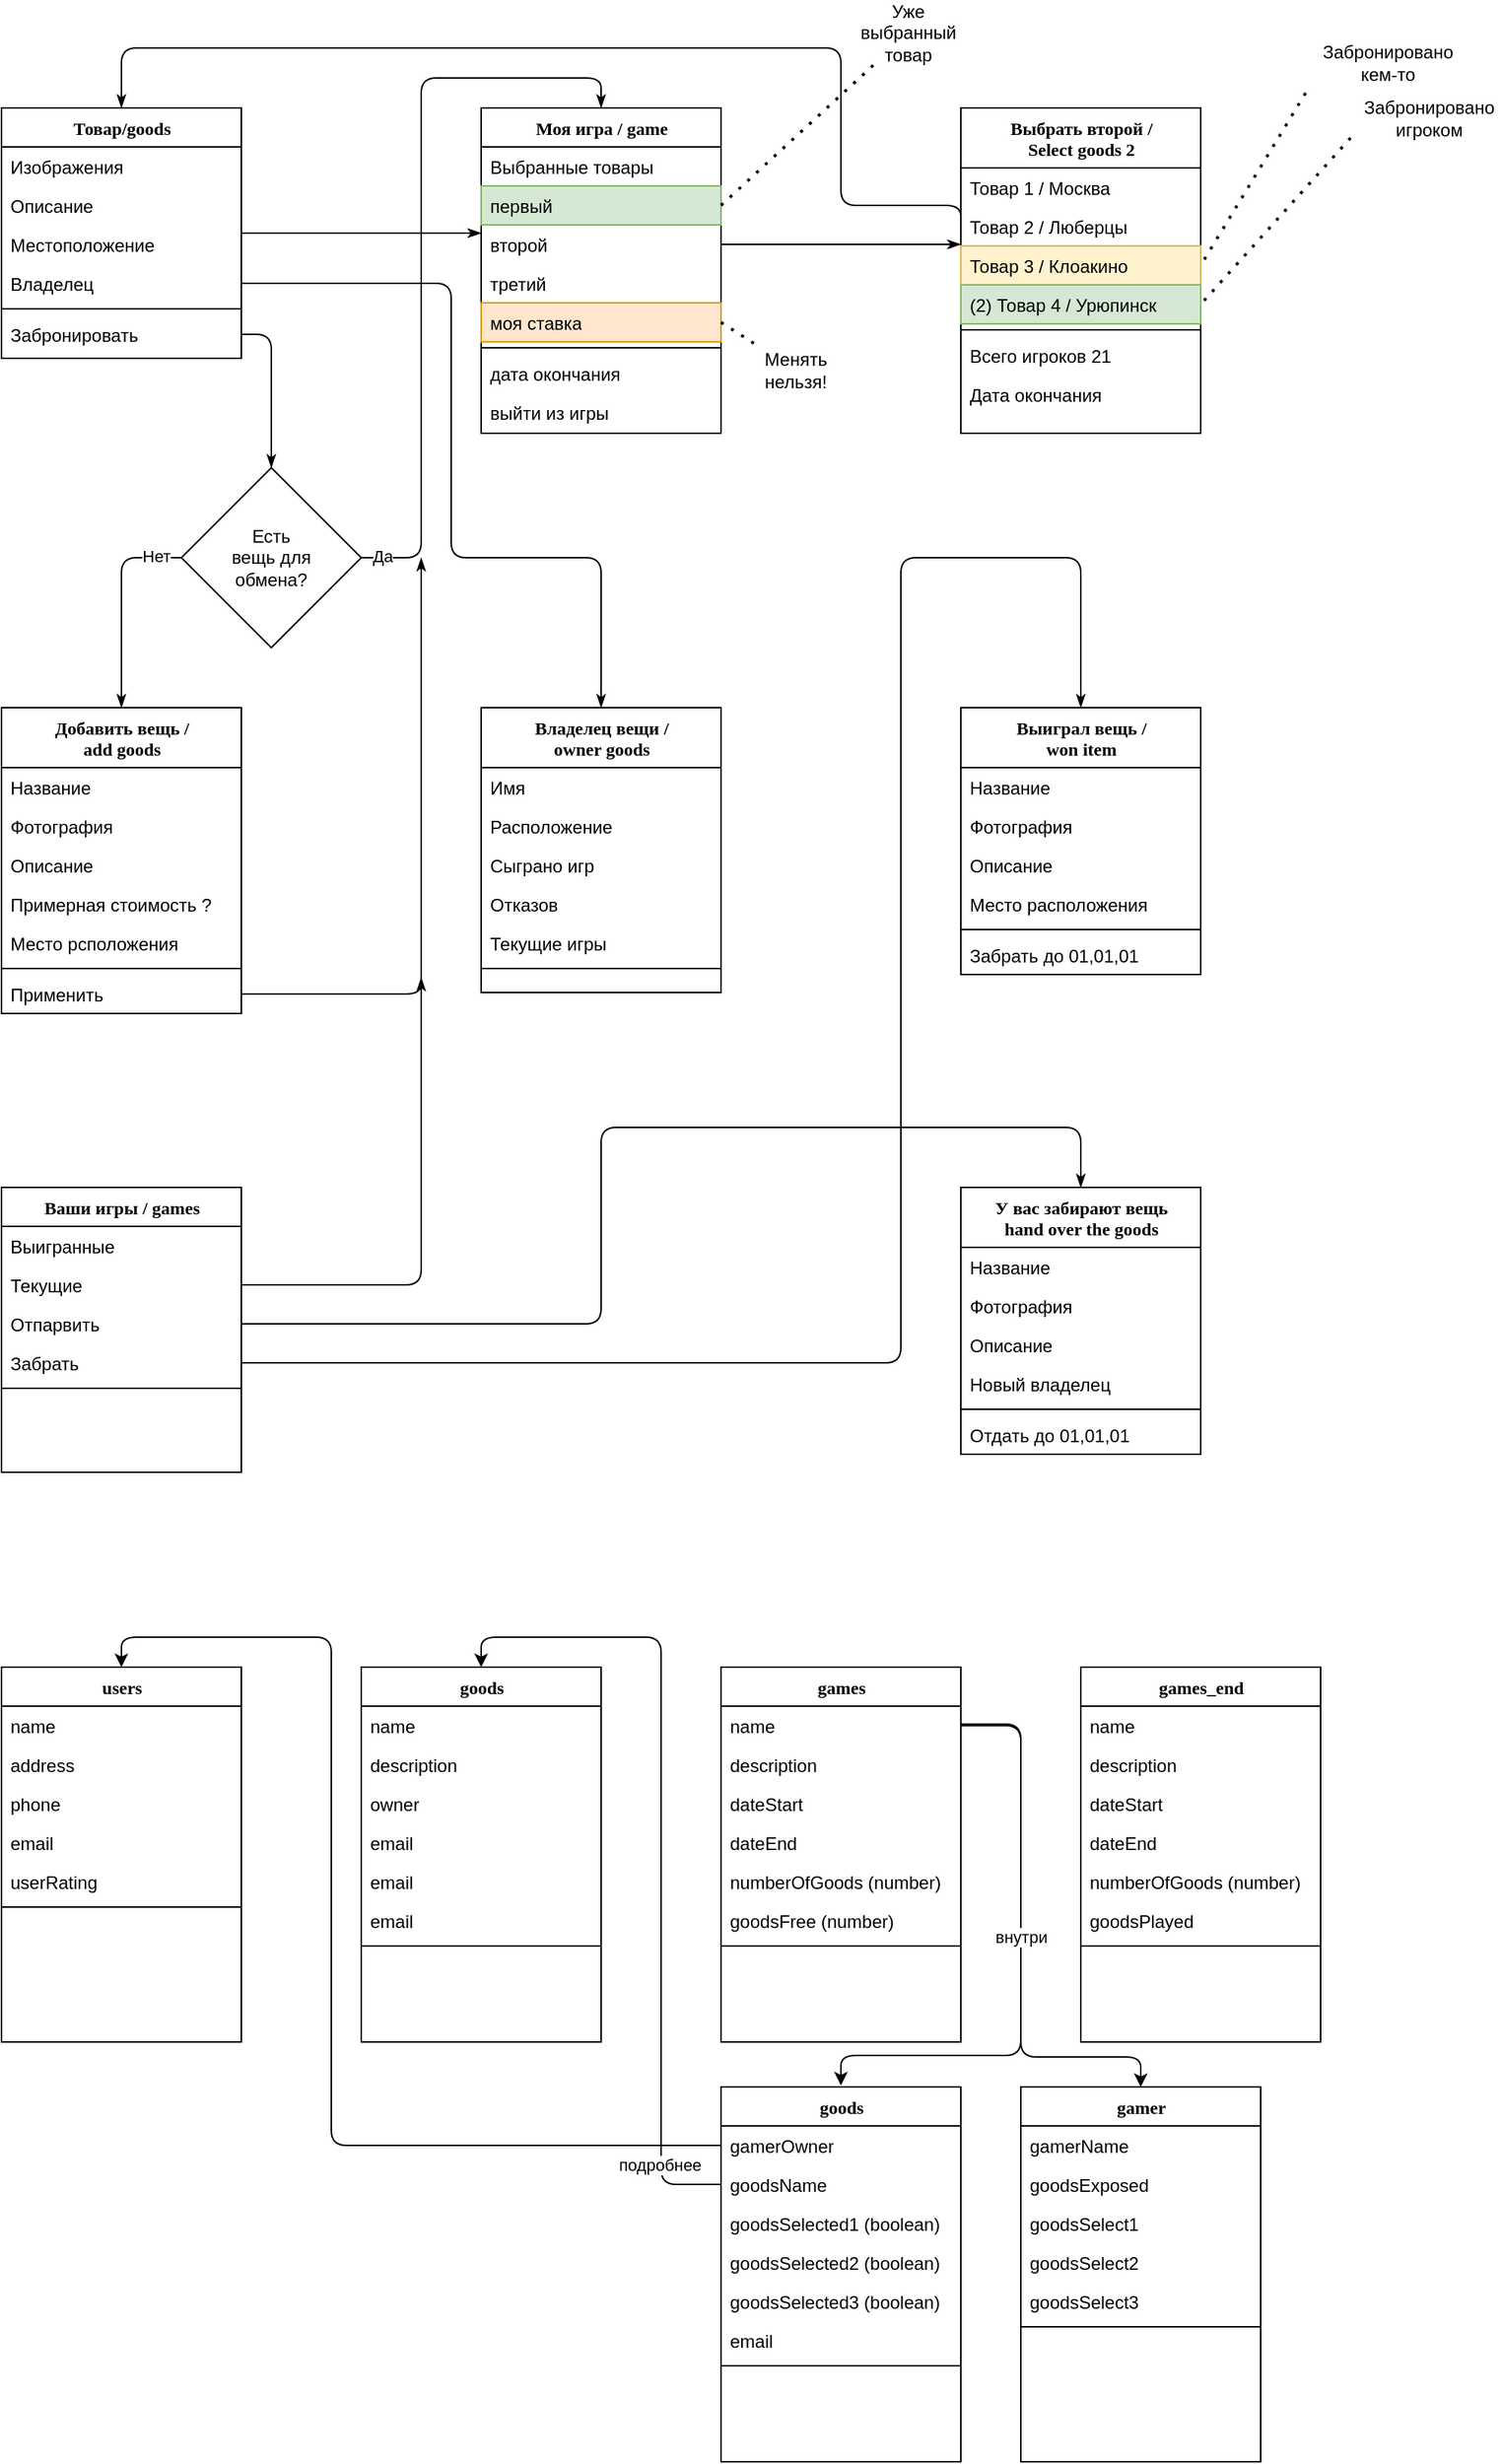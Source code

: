 <mxfile version="14.6.6" type="github">
  <diagram name="Page-1" id="9f46799a-70d6-7492-0946-bef42562c5a5">
    <mxGraphModel dx="995" dy="636" grid="1" gridSize="10" guides="1" tooltips="1" connect="1" arrows="1" fold="1" page="1" pageScale="1" pageWidth="1100" pageHeight="850" background="#ffffff" math="0" shadow="0">
      <root>
        <mxCell id="0" />
        <mxCell id="1" parent="0" />
        <mxCell id="W9N70R6g1bRT6CnUL-Pl-83" style="edgeStyle=orthogonalEdgeStyle;html=1;labelBackgroundColor=none;startFill=0;startSize=6;endArrow=classicThin;endFill=1;endSize=6;fontFamily=Verdana;fontSize=12;exitX=1;exitY=0.5;exitDx=0;exitDy=0;entryX=0.5;entryY=0;entryDx=0;entryDy=0;" parent="1" source="W9N70R6g1bRT6CnUL-Pl-90" target="W9N70R6g1bRT6CnUL-Pl-138" edge="1">
          <mxGeometry relative="1" as="geometry">
            <Array as="points">
              <mxPoint x="220" y="231" />
            </Array>
          </mxGeometry>
        </mxCell>
        <mxCell id="W9N70R6g1bRT6CnUL-Pl-84" value="Товар/goods" style="swimlane;html=1;fontStyle=1;align=center;verticalAlign=top;childLayout=stackLayout;horizontal=1;startSize=26;horizontalStack=0;resizeParent=1;resizeLast=0;collapsible=1;marginBottom=0;swimlaneFillColor=#ffffff;rounded=0;shadow=0;comic=0;labelBackgroundColor=none;strokeWidth=1;fillColor=none;fontFamily=Verdana;fontSize=12" parent="1" vertex="1">
          <mxGeometry x="40" y="80" width="160" height="167" as="geometry" />
        </mxCell>
        <mxCell id="W9N70R6g1bRT6CnUL-Pl-85" value="Изображения" style="text;html=1;strokeColor=none;fillColor=none;align=left;verticalAlign=top;spacingLeft=4;spacingRight=4;whiteSpace=wrap;overflow=hidden;rotatable=0;points=[[0,0.5],[1,0.5]];portConstraint=eastwest;" parent="W9N70R6g1bRT6CnUL-Pl-84" vertex="1">
          <mxGeometry y="26" width="160" height="26" as="geometry" />
        </mxCell>
        <mxCell id="W9N70R6g1bRT6CnUL-Pl-86" value="Описание" style="text;html=1;strokeColor=none;fillColor=none;align=left;verticalAlign=top;spacingLeft=4;spacingRight=4;whiteSpace=wrap;overflow=hidden;rotatable=0;points=[[0,0.5],[1,0.5]];portConstraint=eastwest;" parent="W9N70R6g1bRT6CnUL-Pl-84" vertex="1">
          <mxGeometry y="52" width="160" height="26" as="geometry" />
        </mxCell>
        <mxCell id="W9N70R6g1bRT6CnUL-Pl-87" value="Местоположение" style="text;html=1;strokeColor=none;fillColor=none;align=left;verticalAlign=top;spacingLeft=4;spacingRight=4;whiteSpace=wrap;overflow=hidden;rotatable=0;points=[[0,0.5],[1,0.5]];portConstraint=eastwest;" parent="W9N70R6g1bRT6CnUL-Pl-84" vertex="1">
          <mxGeometry y="78" width="160" height="26" as="geometry" />
        </mxCell>
        <mxCell id="W9N70R6g1bRT6CnUL-Pl-88" value="Владелец" style="text;html=1;strokeColor=none;fillColor=none;align=left;verticalAlign=top;spacingLeft=4;spacingRight=4;whiteSpace=wrap;overflow=hidden;rotatable=0;points=[[0,0.5],[1,0.5]];portConstraint=eastwest;" parent="W9N70R6g1bRT6CnUL-Pl-84" vertex="1">
          <mxGeometry y="104" width="160" height="26" as="geometry" />
        </mxCell>
        <mxCell id="W9N70R6g1bRT6CnUL-Pl-89" value="" style="line;html=1;strokeWidth=1;fillColor=none;align=left;verticalAlign=middle;spacingTop=-1;spacingLeft=3;spacingRight=3;rotatable=0;labelPosition=right;points=[];portConstraint=eastwest;" parent="W9N70R6g1bRT6CnUL-Pl-84" vertex="1">
          <mxGeometry y="130" width="160" height="8" as="geometry" />
        </mxCell>
        <mxCell id="W9N70R6g1bRT6CnUL-Pl-90" value="Забронировать" style="text;html=1;strokeColor=none;fillColor=none;align=left;verticalAlign=top;spacingLeft=4;spacingRight=4;whiteSpace=wrap;overflow=hidden;rotatable=0;points=[[0,0.5],[1,0.5]];portConstraint=eastwest;" parent="W9N70R6g1bRT6CnUL-Pl-84" vertex="1">
          <mxGeometry y="138" width="160" height="26" as="geometry" />
        </mxCell>
        <mxCell id="W9N70R6g1bRT6CnUL-Pl-91" style="edgeStyle=elbowEdgeStyle;html=1;labelBackgroundColor=none;startFill=0;startSize=6;endArrow=classicThin;endFill=1;endSize=6;fontFamily=Verdana;fontSize=12;elbow=vertical;" parent="1" source="W9N70R6g1bRT6CnUL-Pl-95" target="W9N70R6g1bRT6CnUL-Pl-101" edge="1">
          <mxGeometry relative="1" as="geometry" />
        </mxCell>
        <mxCell id="W9N70R6g1bRT6CnUL-Pl-92" value="Моя игра / game" style="swimlane;html=1;fontStyle=1;align=center;verticalAlign=top;childLayout=stackLayout;horizontal=1;startSize=26;horizontalStack=0;resizeParent=1;resizeLast=0;collapsible=1;marginBottom=0;swimlaneFillColor=#ffffff;rounded=0;shadow=0;comic=0;labelBackgroundColor=none;strokeWidth=1;fillColor=none;fontFamily=Verdana;fontSize=12" parent="1" vertex="1">
          <mxGeometry x="360" y="80" width="160" height="217" as="geometry" />
        </mxCell>
        <mxCell id="W9N70R6g1bRT6CnUL-Pl-93" value="Выбранные товары" style="text;html=1;strokeColor=none;fillColor=none;align=left;verticalAlign=top;spacingLeft=4;spacingRight=4;whiteSpace=wrap;overflow=hidden;rotatable=0;points=[[0,0.5],[1,0.5]];portConstraint=eastwest;" parent="W9N70R6g1bRT6CnUL-Pl-92" vertex="1">
          <mxGeometry y="26" width="160" height="26" as="geometry" />
        </mxCell>
        <mxCell id="W9N70R6g1bRT6CnUL-Pl-94" value="первый" style="text;html=1;strokeColor=#82b366;fillColor=#d5e8d4;align=left;verticalAlign=top;spacingLeft=4;spacingRight=4;whiteSpace=wrap;overflow=hidden;rotatable=0;points=[[0,0.5],[1,0.5]];portConstraint=eastwest;" parent="W9N70R6g1bRT6CnUL-Pl-92" vertex="1">
          <mxGeometry y="52" width="160" height="26" as="geometry" />
        </mxCell>
        <mxCell id="W9N70R6g1bRT6CnUL-Pl-95" value="второй" style="text;html=1;strokeColor=none;fillColor=none;align=left;verticalAlign=top;spacingLeft=4;spacingRight=4;whiteSpace=wrap;overflow=hidden;rotatable=0;points=[[0,0.5],[1,0.5]];portConstraint=eastwest;" parent="W9N70R6g1bRT6CnUL-Pl-92" vertex="1">
          <mxGeometry y="78" width="160" height="26" as="geometry" />
        </mxCell>
        <mxCell id="W9N70R6g1bRT6CnUL-Pl-96" value="третий" style="text;html=1;strokeColor=none;fillColor=none;align=left;verticalAlign=top;spacingLeft=4;spacingRight=4;whiteSpace=wrap;overflow=hidden;rotatable=0;points=[[0,0.5],[1,0.5]];portConstraint=eastwest;" parent="W9N70R6g1bRT6CnUL-Pl-92" vertex="1">
          <mxGeometry y="104" width="160" height="26" as="geometry" />
        </mxCell>
        <mxCell id="W9N70R6g1bRT6CnUL-Pl-97" value="моя ставка" style="text;html=1;strokeColor=#d79b00;fillColor=#ffe6cc;align=left;verticalAlign=top;spacingLeft=4;spacingRight=4;whiteSpace=wrap;overflow=hidden;rotatable=0;points=[[0,0.5],[1,0.5]];portConstraint=eastwest;" parent="W9N70R6g1bRT6CnUL-Pl-92" vertex="1">
          <mxGeometry y="130" width="160" height="26" as="geometry" />
        </mxCell>
        <mxCell id="W9N70R6g1bRT6CnUL-Pl-98" value="" style="line;html=1;strokeWidth=1;fillColor=none;align=left;verticalAlign=middle;spacingTop=-1;spacingLeft=3;spacingRight=3;rotatable=0;labelPosition=right;points=[];portConstraint=eastwest;" parent="W9N70R6g1bRT6CnUL-Pl-92" vertex="1">
          <mxGeometry y="156" width="160" height="8" as="geometry" />
        </mxCell>
        <mxCell id="W9N70R6g1bRT6CnUL-Pl-99" value="дата окончания" style="text;html=1;strokeColor=none;fillColor=none;align=left;verticalAlign=top;spacingLeft=4;spacingRight=4;whiteSpace=wrap;overflow=hidden;rotatable=0;points=[[0,0.5],[1,0.5]];portConstraint=eastwest;" parent="W9N70R6g1bRT6CnUL-Pl-92" vertex="1">
          <mxGeometry y="164" width="160" height="26" as="geometry" />
        </mxCell>
        <mxCell id="W9N70R6g1bRT6CnUL-Pl-100" value="выйти из игры" style="text;html=1;strokeColor=none;fillColor=none;align=left;verticalAlign=top;spacingLeft=4;spacingRight=4;whiteSpace=wrap;overflow=hidden;rotatable=0;points=[[0,0.5],[1,0.5]];portConstraint=eastwest;" parent="W9N70R6g1bRT6CnUL-Pl-92" vertex="1">
          <mxGeometry y="190" width="160" height="26" as="geometry" />
        </mxCell>
        <mxCell id="W9N70R6g1bRT6CnUL-Pl-101" value="Выбрать второй /&lt;br&gt;Select goods 2" style="swimlane;html=1;fontStyle=1;align=center;verticalAlign=top;childLayout=stackLayout;horizontal=1;startSize=40;horizontalStack=0;resizeParent=1;resizeLast=0;collapsible=1;marginBottom=0;swimlaneFillColor=#ffffff;rounded=0;shadow=0;comic=0;labelBackgroundColor=none;strokeWidth=1;fillColor=none;fontFamily=Verdana;fontSize=12" parent="1" vertex="1">
          <mxGeometry x="680" y="80" width="160" height="217" as="geometry" />
        </mxCell>
        <mxCell id="W9N70R6g1bRT6CnUL-Pl-102" value="Товар 1 / Москва" style="text;html=1;strokeColor=none;fillColor=none;align=left;verticalAlign=top;spacingLeft=4;spacingRight=4;whiteSpace=wrap;overflow=hidden;rotatable=0;points=[[0,0.5],[1,0.5]];portConstraint=eastwest;" parent="W9N70R6g1bRT6CnUL-Pl-101" vertex="1">
          <mxGeometry y="40" width="160" height="26" as="geometry" />
        </mxCell>
        <mxCell id="W9N70R6g1bRT6CnUL-Pl-103" value="Товар 2 / Люберцы" style="text;html=1;strokeColor=none;fillColor=none;align=left;verticalAlign=top;spacingLeft=4;spacingRight=4;whiteSpace=wrap;overflow=hidden;rotatable=0;points=[[0,0.5],[1,0.5]];portConstraint=eastwest;" parent="W9N70R6g1bRT6CnUL-Pl-101" vertex="1">
          <mxGeometry y="66" width="160" height="26" as="geometry" />
        </mxCell>
        <mxCell id="W9N70R6g1bRT6CnUL-Pl-104" value="Товар 3 / Клоакино" style="text;html=1;strokeColor=#d6b656;fillColor=#fff2cc;align=left;verticalAlign=top;spacingLeft=4;spacingRight=4;whiteSpace=wrap;overflow=hidden;rotatable=0;points=[[0,0.5],[1,0.5]];portConstraint=eastwest;" parent="W9N70R6g1bRT6CnUL-Pl-101" vertex="1">
          <mxGeometry y="92" width="160" height="26" as="geometry" />
        </mxCell>
        <mxCell id="W9N70R6g1bRT6CnUL-Pl-105" value="(2) Товар 4 / Урюпинск" style="text;html=1;strokeColor=#82b366;fillColor=#d5e8d4;align=left;verticalAlign=top;spacingLeft=4;spacingRight=4;whiteSpace=wrap;overflow=hidden;rotatable=0;points=[[0,0.5],[1,0.5]];portConstraint=eastwest;" parent="W9N70R6g1bRT6CnUL-Pl-101" vertex="1">
          <mxGeometry y="118" width="160" height="26" as="geometry" />
        </mxCell>
        <mxCell id="W9N70R6g1bRT6CnUL-Pl-106" value="" style="line;html=1;strokeWidth=1;fillColor=none;align=left;verticalAlign=middle;spacingTop=-1;spacingLeft=3;spacingRight=3;rotatable=0;labelPosition=right;points=[];portConstraint=eastwest;" parent="W9N70R6g1bRT6CnUL-Pl-101" vertex="1">
          <mxGeometry y="144" width="160" height="8" as="geometry" />
        </mxCell>
        <mxCell id="W9N70R6g1bRT6CnUL-Pl-107" value="Всего игроков 21" style="text;html=1;strokeColor=none;fillColor=none;align=left;verticalAlign=top;spacingLeft=4;spacingRight=4;whiteSpace=wrap;overflow=hidden;rotatable=0;points=[[0,0.5],[1,0.5]];portConstraint=eastwest;" parent="W9N70R6g1bRT6CnUL-Pl-101" vertex="1">
          <mxGeometry y="152" width="160" height="26" as="geometry" />
        </mxCell>
        <mxCell id="W9N70R6g1bRT6CnUL-Pl-108" value="Дата окончания" style="text;html=1;strokeColor=none;fillColor=none;align=left;verticalAlign=top;spacingLeft=4;spacingRight=4;whiteSpace=wrap;overflow=hidden;rotatable=0;points=[[0,0.5],[1,0.5]];portConstraint=eastwest;" parent="W9N70R6g1bRT6CnUL-Pl-101" vertex="1">
          <mxGeometry y="178" width="160" height="26" as="geometry" />
        </mxCell>
        <mxCell id="W9N70R6g1bRT6CnUL-Pl-109" value="Добавить вещь /&lt;br&gt;add goods" style="swimlane;html=1;fontStyle=1;align=center;verticalAlign=top;childLayout=stackLayout;horizontal=1;startSize=40;horizontalStack=0;resizeParent=1;resizeLast=0;collapsible=1;marginBottom=0;swimlaneFillColor=#ffffff;rounded=0;shadow=0;comic=0;labelBackgroundColor=none;strokeWidth=1;fillColor=none;fontFamily=Verdana;fontSize=12" parent="1" vertex="1">
          <mxGeometry x="40" y="480" width="160" height="204" as="geometry">
            <mxRectangle x="80" y="480" width="140" height="26" as="alternateBounds" />
          </mxGeometry>
        </mxCell>
        <mxCell id="W9N70R6g1bRT6CnUL-Pl-110" value="Название" style="text;html=1;strokeColor=none;fillColor=none;align=left;verticalAlign=top;spacingLeft=4;spacingRight=4;whiteSpace=wrap;overflow=hidden;rotatable=0;points=[[0,0.5],[1,0.5]];portConstraint=eastwest;" parent="W9N70R6g1bRT6CnUL-Pl-109" vertex="1">
          <mxGeometry y="40" width="160" height="26" as="geometry" />
        </mxCell>
        <mxCell id="W9N70R6g1bRT6CnUL-Pl-111" value="Фотография" style="text;html=1;strokeColor=none;fillColor=none;align=left;verticalAlign=top;spacingLeft=4;spacingRight=4;whiteSpace=wrap;overflow=hidden;rotatable=0;points=[[0,0.5],[1,0.5]];portConstraint=eastwest;" parent="W9N70R6g1bRT6CnUL-Pl-109" vertex="1">
          <mxGeometry y="66" width="160" height="26" as="geometry" />
        </mxCell>
        <mxCell id="W9N70R6g1bRT6CnUL-Pl-112" value="Описание" style="text;html=1;strokeColor=none;fillColor=none;align=left;verticalAlign=top;spacingLeft=4;spacingRight=4;whiteSpace=wrap;overflow=hidden;rotatable=0;points=[[0,0.5],[1,0.5]];portConstraint=eastwest;" parent="W9N70R6g1bRT6CnUL-Pl-109" vertex="1">
          <mxGeometry y="92" width="160" height="26" as="geometry" />
        </mxCell>
        <mxCell id="W9N70R6g1bRT6CnUL-Pl-113" value="Примерная стоимость ?" style="text;html=1;strokeColor=none;fillColor=none;align=left;verticalAlign=top;spacingLeft=4;spacingRight=4;whiteSpace=wrap;overflow=hidden;rotatable=0;points=[[0,0.5],[1,0.5]];portConstraint=eastwest;" parent="W9N70R6g1bRT6CnUL-Pl-109" vertex="1">
          <mxGeometry y="118" width="160" height="26" as="geometry" />
        </mxCell>
        <mxCell id="W9N70R6g1bRT6CnUL-Pl-114" value="Место рсположения" style="text;html=1;strokeColor=none;fillColor=none;align=left;verticalAlign=top;spacingLeft=4;spacingRight=4;whiteSpace=wrap;overflow=hidden;rotatable=0;points=[[0,0.5],[1,0.5]];portConstraint=eastwest;" parent="W9N70R6g1bRT6CnUL-Pl-109" vertex="1">
          <mxGeometry y="144" width="160" height="26" as="geometry" />
        </mxCell>
        <mxCell id="W9N70R6g1bRT6CnUL-Pl-115" value="" style="line;html=1;strokeWidth=1;fillColor=none;align=left;verticalAlign=middle;spacingTop=-1;spacingLeft=3;spacingRight=3;rotatable=0;labelPosition=right;points=[];portConstraint=eastwest;" parent="W9N70R6g1bRT6CnUL-Pl-109" vertex="1">
          <mxGeometry y="170" width="160" height="8" as="geometry" />
        </mxCell>
        <mxCell id="W9N70R6g1bRT6CnUL-Pl-116" value="Применить" style="text;html=1;strokeColor=none;fillColor=none;align=left;verticalAlign=top;spacingLeft=4;spacingRight=4;whiteSpace=wrap;overflow=hidden;rotatable=0;points=[[0,0.5],[1,0.5]];portConstraint=eastwest;" parent="W9N70R6g1bRT6CnUL-Pl-109" vertex="1">
          <mxGeometry y="178" width="160" height="26" as="geometry" />
        </mxCell>
        <mxCell id="W9N70R6g1bRT6CnUL-Pl-117" style="edgeStyle=elbowEdgeStyle;html=1;labelBackgroundColor=none;startFill=0;startSize=8;endArrow=diamondThin;endFill=0;endSize=16;fontFamily=Verdana;fontSize=12;elbow=vertical;" parent="1" target="W9N70R6g1bRT6CnUL-Pl-118" edge="1">
          <mxGeometry relative="1" as="geometry">
            <mxPoint x="510" y="617" as="sourcePoint" />
          </mxGeometry>
        </mxCell>
        <mxCell id="W9N70R6g1bRT6CnUL-Pl-118" value="Владелец вещи /&lt;br&gt;owner goods" style="swimlane;html=1;fontStyle=1;align=center;verticalAlign=top;childLayout=stackLayout;horizontal=1;startSize=40;horizontalStack=0;resizeParent=1;resizeLast=0;collapsible=1;marginBottom=0;swimlaneFillColor=#ffffff;rounded=0;shadow=0;comic=0;labelBackgroundColor=none;strokeWidth=1;fillColor=none;fontFamily=Verdana;fontSize=12" parent="1" vertex="1">
          <mxGeometry x="360" y="480" width="160" height="190" as="geometry" />
        </mxCell>
        <mxCell id="W9N70R6g1bRT6CnUL-Pl-119" value="Имя" style="text;html=1;strokeColor=none;fillColor=none;align=left;verticalAlign=top;spacingLeft=4;spacingRight=4;whiteSpace=wrap;overflow=hidden;rotatable=0;points=[[0,0.5],[1,0.5]];portConstraint=eastwest;" parent="W9N70R6g1bRT6CnUL-Pl-118" vertex="1">
          <mxGeometry y="40" width="160" height="26" as="geometry" />
        </mxCell>
        <mxCell id="W9N70R6g1bRT6CnUL-Pl-120" value="Расположение" style="text;html=1;strokeColor=none;fillColor=none;align=left;verticalAlign=top;spacingLeft=4;spacingRight=4;whiteSpace=wrap;overflow=hidden;rotatable=0;points=[[0,0.5],[1,0.5]];portConstraint=eastwest;" parent="W9N70R6g1bRT6CnUL-Pl-118" vertex="1">
          <mxGeometry y="66" width="160" height="26" as="geometry" />
        </mxCell>
        <mxCell id="W9N70R6g1bRT6CnUL-Pl-121" value="Сыграно игр" style="text;html=1;strokeColor=none;fillColor=none;align=left;verticalAlign=top;spacingLeft=4;spacingRight=4;whiteSpace=wrap;overflow=hidden;rotatable=0;points=[[0,0.5],[1,0.5]];portConstraint=eastwest;" parent="W9N70R6g1bRT6CnUL-Pl-118" vertex="1">
          <mxGeometry y="92" width="160" height="26" as="geometry" />
        </mxCell>
        <mxCell id="W9N70R6g1bRT6CnUL-Pl-122" value="Отказов" style="text;html=1;strokeColor=none;fillColor=none;align=left;verticalAlign=top;spacingLeft=4;spacingRight=4;whiteSpace=wrap;overflow=hidden;rotatable=0;points=[[0,0.5],[1,0.5]];portConstraint=eastwest;" parent="W9N70R6g1bRT6CnUL-Pl-118" vertex="1">
          <mxGeometry y="118" width="160" height="26" as="geometry" />
        </mxCell>
        <mxCell id="W9N70R6g1bRT6CnUL-Pl-123" value="Текущие игры" style="text;html=1;strokeColor=none;fillColor=none;align=left;verticalAlign=top;spacingLeft=4;spacingRight=4;whiteSpace=wrap;overflow=hidden;rotatable=0;points=[[0,0.5],[1,0.5]];portConstraint=eastwest;" parent="W9N70R6g1bRT6CnUL-Pl-118" vertex="1">
          <mxGeometry y="144" width="160" height="26" as="geometry" />
        </mxCell>
        <mxCell id="W9N70R6g1bRT6CnUL-Pl-124" value="" style="line;html=1;strokeWidth=1;fillColor=none;align=left;verticalAlign=middle;spacingTop=-1;spacingLeft=3;spacingRight=3;rotatable=0;labelPosition=right;points=[];portConstraint=eastwest;" parent="W9N70R6g1bRT6CnUL-Pl-118" vertex="1">
          <mxGeometry y="170" width="160" height="8" as="geometry" />
        </mxCell>
        <mxCell id="W9N70R6g1bRT6CnUL-Pl-125" style="edgeStyle=elbowEdgeStyle;html=1;labelBackgroundColor=none;startFill=0;startSize=6;endArrow=classicThin;endFill=1;endSize=6;fontFamily=Verdana;fontSize=12;elbow=vertical;" parent="1" source="W9N70R6g1bRT6CnUL-Pl-84" target="W9N70R6g1bRT6CnUL-Pl-92" edge="1">
          <mxGeometry relative="1" as="geometry">
            <mxPoint x="210" y="259.882" as="sourcePoint" />
          </mxGeometry>
        </mxCell>
        <mxCell id="W9N70R6g1bRT6CnUL-Pl-126" value="" style="endArrow=none;dashed=1;html=1;dashPattern=1 3;strokeWidth=2;entryX=1;entryY=0.5;entryDx=0;entryDy=0;exitX=0;exitY=1;exitDx=0;exitDy=0;" parent="1" source="W9N70R6g1bRT6CnUL-Pl-127" target="W9N70R6g1bRT6CnUL-Pl-104" edge="1">
          <mxGeometry width="50" height="50" relative="1" as="geometry">
            <mxPoint x="950" y="60" as="sourcePoint" />
            <mxPoint x="650" y="190" as="targetPoint" />
          </mxGeometry>
        </mxCell>
        <mxCell id="W9N70R6g1bRT6CnUL-Pl-127" value="Забронировано кем-то" style="text;html=1;strokeColor=none;fillColor=none;align=center;verticalAlign=middle;whiteSpace=wrap;rounded=0;" parent="1" vertex="1">
          <mxGeometry x="910" y="30" width="110" height="40" as="geometry" />
        </mxCell>
        <mxCell id="W9N70R6g1bRT6CnUL-Pl-128" value="" style="endArrow=none;dashed=1;html=1;dashPattern=1 3;strokeWidth=2;entryX=1;entryY=0.5;entryDx=0;entryDy=0;" parent="1" target="W9N70R6g1bRT6CnUL-Pl-105" edge="1">
          <mxGeometry width="50" height="50" relative="1" as="geometry">
            <mxPoint x="940" y="100" as="sourcePoint" />
            <mxPoint x="660" y="190" as="targetPoint" />
          </mxGeometry>
        </mxCell>
        <mxCell id="W9N70R6g1bRT6CnUL-Pl-129" value="Забронировано&lt;br&gt;игроком" style="text;html=1;strokeColor=none;fillColor=none;align=center;verticalAlign=middle;whiteSpace=wrap;rounded=0;" parent="1" vertex="1">
          <mxGeometry x="945" y="70" width="95" height="33" as="geometry" />
        </mxCell>
        <mxCell id="W9N70R6g1bRT6CnUL-Pl-130" value="" style="endArrow=none;dashed=1;html=1;dashPattern=1 3;strokeWidth=2;exitX=1;exitY=0.5;exitDx=0;exitDy=0;" parent="1" source="W9N70R6g1bRT6CnUL-Pl-94" target="W9N70R6g1bRT6CnUL-Pl-131" edge="1">
          <mxGeometry width="50" height="50" relative="1" as="geometry">
            <mxPoint x="610" y="230" as="sourcePoint" />
            <mxPoint x="610" y="60" as="targetPoint" />
          </mxGeometry>
        </mxCell>
        <mxCell id="W9N70R6g1bRT6CnUL-Pl-131" value="Уже выбранный товар" style="text;html=1;strokeColor=none;fillColor=none;align=center;verticalAlign=middle;whiteSpace=wrap;rounded=0;" parent="1" vertex="1">
          <mxGeometry x="600" y="10" width="90" height="40" as="geometry" />
        </mxCell>
        <mxCell id="W9N70R6g1bRT6CnUL-Pl-132" value="" style="endArrow=none;dashed=1;html=1;dashPattern=1 3;strokeWidth=2;exitX=1;exitY=0.5;exitDx=0;exitDy=0;" parent="1" source="W9N70R6g1bRT6CnUL-Pl-97" target="W9N70R6g1bRT6CnUL-Pl-133" edge="1">
          <mxGeometry width="50" height="50" relative="1" as="geometry">
            <mxPoint x="360" y="200" as="sourcePoint" />
            <mxPoint x="560" y="260" as="targetPoint" />
          </mxGeometry>
        </mxCell>
        <mxCell id="W9N70R6g1bRT6CnUL-Pl-133" value="Менять нельзя!" style="text;html=1;strokeColor=none;fillColor=none;align=center;verticalAlign=middle;whiteSpace=wrap;rounded=0;" parent="1" vertex="1">
          <mxGeometry x="540" y="240" width="60" height="30" as="geometry" />
        </mxCell>
        <mxCell id="W9N70R6g1bRT6CnUL-Pl-134" style="edgeStyle=orthogonalEdgeStyle;rounded=1;orthogonalLoop=1;jettySize=auto;html=1;exitX=1;exitY=0.5;exitDx=0;exitDy=0;entryX=0.5;entryY=0;entryDx=0;entryDy=0;endArrow=classicThin;endFill=1;" parent="1" source="W9N70R6g1bRT6CnUL-Pl-138" target="W9N70R6g1bRT6CnUL-Pl-92" edge="1">
          <mxGeometry relative="1" as="geometry">
            <Array as="points">
              <mxPoint x="320" y="380" />
              <mxPoint x="320" y="60" />
              <mxPoint x="440" y="60" />
            </Array>
          </mxGeometry>
        </mxCell>
        <mxCell id="W9N70R6g1bRT6CnUL-Pl-135" value="Да" style="edgeLabel;html=1;align=center;verticalAlign=middle;resizable=0;points=[];" parent="W9N70R6g1bRT6CnUL-Pl-134" vertex="1" connectable="0">
          <mxGeometry x="-0.944" y="-2" relative="1" as="geometry">
            <mxPoint y="-3" as="offset" />
          </mxGeometry>
        </mxCell>
        <mxCell id="W9N70R6g1bRT6CnUL-Pl-136" style="edgeStyle=orthogonalEdgeStyle;rounded=1;orthogonalLoop=1;jettySize=auto;html=1;exitX=0;exitY=0.5;exitDx=0;exitDy=0;entryX=0.5;entryY=0;entryDx=0;entryDy=0;endArrow=classicThin;endFill=1;" parent="1" source="W9N70R6g1bRT6CnUL-Pl-138" target="W9N70R6g1bRT6CnUL-Pl-109" edge="1">
          <mxGeometry relative="1" as="geometry" />
        </mxCell>
        <mxCell id="W9N70R6g1bRT6CnUL-Pl-137" value="Нет" style="edgeLabel;html=1;align=center;verticalAlign=middle;resizable=0;points=[];" parent="W9N70R6g1bRT6CnUL-Pl-136" vertex="1" connectable="0">
          <mxGeometry x="-0.881" y="-1" relative="1" as="geometry">
            <mxPoint x="-9" as="offset" />
          </mxGeometry>
        </mxCell>
        <mxCell id="W9N70R6g1bRT6CnUL-Pl-138" value="Есть&lt;br&gt;вещь для &lt;br&gt;обмена?" style="rhombus;whiteSpace=wrap;html=1;" parent="1" vertex="1">
          <mxGeometry x="160" y="320" width="120" height="120" as="geometry" />
        </mxCell>
        <mxCell id="W9N70R6g1bRT6CnUL-Pl-139" style="edgeStyle=orthogonalEdgeStyle;rounded=1;orthogonalLoop=1;jettySize=auto;html=1;exitX=1;exitY=0.5;exitDx=0;exitDy=0;endArrow=classicThin;endFill=1;" parent="1" source="W9N70R6g1bRT6CnUL-Pl-116" edge="1">
          <mxGeometry relative="1" as="geometry">
            <mxPoint x="320" y="380" as="targetPoint" />
            <Array as="points">
              <mxPoint x="320" y="657" />
              <mxPoint x="320" y="390" />
            </Array>
          </mxGeometry>
        </mxCell>
        <mxCell id="W9N70R6g1bRT6CnUL-Pl-140" style="edgeStyle=orthogonalEdgeStyle;rounded=1;orthogonalLoop=1;jettySize=auto;html=1;exitX=1;exitY=0.5;exitDx=0;exitDy=0;entryX=0.5;entryY=0;entryDx=0;entryDy=0;startSize=6;endArrow=classicThin;endFill=1;endSize=6;" parent="1" source="W9N70R6g1bRT6CnUL-Pl-88" target="W9N70R6g1bRT6CnUL-Pl-118" edge="1">
          <mxGeometry relative="1" as="geometry">
            <Array as="points">
              <mxPoint x="340" y="197" />
              <mxPoint x="340" y="380" />
              <mxPoint x="440" y="380" />
            </Array>
          </mxGeometry>
        </mxCell>
        <mxCell id="W9N70R6g1bRT6CnUL-Pl-141" style="edgeStyle=orthogonalEdgeStyle;rounded=1;orthogonalLoop=1;jettySize=auto;html=1;exitX=0;exitY=0.5;exitDx=0;exitDy=0;entryX=0.5;entryY=0;entryDx=0;entryDy=0;startSize=6;endArrow=classicThin;endFill=1;endSize=6;" parent="1" source="W9N70R6g1bRT6CnUL-Pl-103" target="W9N70R6g1bRT6CnUL-Pl-84" edge="1">
          <mxGeometry relative="1" as="geometry">
            <Array as="points">
              <mxPoint x="600" y="145" />
              <mxPoint x="600" y="40" />
              <mxPoint x="120" y="40" />
            </Array>
          </mxGeometry>
        </mxCell>
        <mxCell id="W9N70R6g1bRT6CnUL-Pl-142" value="Выиграл вещь /&lt;br&gt;won item" style="swimlane;html=1;fontStyle=1;align=center;verticalAlign=top;childLayout=stackLayout;horizontal=1;startSize=40;horizontalStack=0;resizeParent=1;resizeLast=0;collapsible=1;marginBottom=0;swimlaneFillColor=#ffffff;rounded=0;shadow=0;comic=0;labelBackgroundColor=none;strokeWidth=1;fillColor=none;fontFamily=Verdana;fontSize=12" parent="1" vertex="1">
          <mxGeometry x="680" y="480" width="160" height="178" as="geometry" />
        </mxCell>
        <mxCell id="W9N70R6g1bRT6CnUL-Pl-143" value="Название" style="text;html=1;strokeColor=none;fillColor=none;align=left;verticalAlign=top;spacingLeft=4;spacingRight=4;whiteSpace=wrap;overflow=hidden;rotatable=0;points=[[0,0.5],[1,0.5]];portConstraint=eastwest;" parent="W9N70R6g1bRT6CnUL-Pl-142" vertex="1">
          <mxGeometry y="40" width="160" height="26" as="geometry" />
        </mxCell>
        <mxCell id="W9N70R6g1bRT6CnUL-Pl-144" value="Фотография" style="text;html=1;strokeColor=none;fillColor=none;align=left;verticalAlign=top;spacingLeft=4;spacingRight=4;whiteSpace=wrap;overflow=hidden;rotatable=0;points=[[0,0.5],[1,0.5]];portConstraint=eastwest;" parent="W9N70R6g1bRT6CnUL-Pl-142" vertex="1">
          <mxGeometry y="66" width="160" height="26" as="geometry" />
        </mxCell>
        <mxCell id="W9N70R6g1bRT6CnUL-Pl-145" value="Описание" style="text;html=1;strokeColor=none;fillColor=none;align=left;verticalAlign=top;spacingLeft=4;spacingRight=4;whiteSpace=wrap;overflow=hidden;rotatable=0;points=[[0,0.5],[1,0.5]];portConstraint=eastwest;" parent="W9N70R6g1bRT6CnUL-Pl-142" vertex="1">
          <mxGeometry y="92" width="160" height="26" as="geometry" />
        </mxCell>
        <mxCell id="W9N70R6g1bRT6CnUL-Pl-146" value="Место расположения" style="text;html=1;strokeColor=none;fillColor=none;align=left;verticalAlign=top;spacingLeft=4;spacingRight=4;whiteSpace=wrap;overflow=hidden;rotatable=0;points=[[0,0.5],[1,0.5]];portConstraint=eastwest;" parent="W9N70R6g1bRT6CnUL-Pl-142" vertex="1">
          <mxGeometry y="118" width="160" height="26" as="geometry" />
        </mxCell>
        <mxCell id="W9N70R6g1bRT6CnUL-Pl-147" value="" style="line;html=1;strokeWidth=1;fillColor=none;align=left;verticalAlign=middle;spacingTop=-1;spacingLeft=3;spacingRight=3;rotatable=0;labelPosition=right;points=[];portConstraint=eastwest;" parent="W9N70R6g1bRT6CnUL-Pl-142" vertex="1">
          <mxGeometry y="144" width="160" height="8" as="geometry" />
        </mxCell>
        <mxCell id="W9N70R6g1bRT6CnUL-Pl-148" value="Забрать до 01,01,01" style="text;html=1;strokeColor=none;fillColor=none;align=left;verticalAlign=top;spacingLeft=4;spacingRight=4;whiteSpace=wrap;overflow=hidden;rotatable=0;points=[[0,0.5],[1,0.5]];portConstraint=eastwest;" parent="W9N70R6g1bRT6CnUL-Pl-142" vertex="1">
          <mxGeometry y="152" width="160" height="26" as="geometry" />
        </mxCell>
        <mxCell id="W9N70R6g1bRT6CnUL-Pl-149" value="У вас забирают вещь&lt;br&gt;hand over the goods" style="swimlane;html=1;fontStyle=1;align=center;verticalAlign=top;childLayout=stackLayout;horizontal=1;startSize=40;horizontalStack=0;resizeParent=1;resizeLast=0;collapsible=1;marginBottom=0;swimlaneFillColor=#ffffff;rounded=0;shadow=0;comic=0;labelBackgroundColor=none;strokeWidth=1;fillColor=none;fontFamily=Verdana;fontSize=12" parent="1" vertex="1">
          <mxGeometry x="680" y="800" width="160" height="178" as="geometry" />
        </mxCell>
        <mxCell id="W9N70R6g1bRT6CnUL-Pl-150" value="Название" style="text;html=1;strokeColor=none;fillColor=none;align=left;verticalAlign=top;spacingLeft=4;spacingRight=4;whiteSpace=wrap;overflow=hidden;rotatable=0;points=[[0,0.5],[1,0.5]];portConstraint=eastwest;" parent="W9N70R6g1bRT6CnUL-Pl-149" vertex="1">
          <mxGeometry y="40" width="160" height="26" as="geometry" />
        </mxCell>
        <mxCell id="W9N70R6g1bRT6CnUL-Pl-151" value="Фотография" style="text;html=1;strokeColor=none;fillColor=none;align=left;verticalAlign=top;spacingLeft=4;spacingRight=4;whiteSpace=wrap;overflow=hidden;rotatable=0;points=[[0,0.5],[1,0.5]];portConstraint=eastwest;" parent="W9N70R6g1bRT6CnUL-Pl-149" vertex="1">
          <mxGeometry y="66" width="160" height="26" as="geometry" />
        </mxCell>
        <mxCell id="W9N70R6g1bRT6CnUL-Pl-152" value="Описание" style="text;html=1;strokeColor=none;fillColor=none;align=left;verticalAlign=top;spacingLeft=4;spacingRight=4;whiteSpace=wrap;overflow=hidden;rotatable=0;points=[[0,0.5],[1,0.5]];portConstraint=eastwest;" parent="W9N70R6g1bRT6CnUL-Pl-149" vertex="1">
          <mxGeometry y="92" width="160" height="26" as="geometry" />
        </mxCell>
        <mxCell id="W9N70R6g1bRT6CnUL-Pl-153" value="Новый владелец" style="text;html=1;strokeColor=none;fillColor=none;align=left;verticalAlign=top;spacingLeft=4;spacingRight=4;whiteSpace=wrap;overflow=hidden;rotatable=0;points=[[0,0.5],[1,0.5]];portConstraint=eastwest;" parent="W9N70R6g1bRT6CnUL-Pl-149" vertex="1">
          <mxGeometry y="118" width="160" height="26" as="geometry" />
        </mxCell>
        <mxCell id="W9N70R6g1bRT6CnUL-Pl-154" value="" style="line;html=1;strokeWidth=1;fillColor=none;align=left;verticalAlign=middle;spacingTop=-1;spacingLeft=3;spacingRight=3;rotatable=0;labelPosition=right;points=[];portConstraint=eastwest;" parent="W9N70R6g1bRT6CnUL-Pl-149" vertex="1">
          <mxGeometry y="144" width="160" height="8" as="geometry" />
        </mxCell>
        <mxCell id="W9N70R6g1bRT6CnUL-Pl-155" value="Отдать до 01,01,01" style="text;html=1;strokeColor=none;fillColor=none;align=left;verticalAlign=top;spacingLeft=4;spacingRight=4;whiteSpace=wrap;overflow=hidden;rotatable=0;points=[[0,0.5],[1,0.5]];portConstraint=eastwest;" parent="W9N70R6g1bRT6CnUL-Pl-149" vertex="1">
          <mxGeometry y="152" width="160" height="26" as="geometry" />
        </mxCell>
        <mxCell id="W9N70R6g1bRT6CnUL-Pl-156" value="Ваши игры / games" style="swimlane;html=1;fontStyle=1;align=center;verticalAlign=top;childLayout=stackLayout;horizontal=1;startSize=26;horizontalStack=0;resizeParent=1;resizeLast=0;collapsible=1;marginBottom=0;swimlaneFillColor=#ffffff;rounded=0;shadow=0;comic=0;labelBackgroundColor=none;strokeWidth=1;fillColor=none;fontFamily=Verdana;fontSize=12" parent="1" vertex="1">
          <mxGeometry x="40" y="800" width="160" height="190" as="geometry" />
        </mxCell>
        <mxCell id="W9N70R6g1bRT6CnUL-Pl-157" value="Выигранные" style="text;html=1;strokeColor=none;fillColor=none;align=left;verticalAlign=top;spacingLeft=4;spacingRight=4;whiteSpace=wrap;overflow=hidden;rotatable=0;points=[[0,0.5],[1,0.5]];portConstraint=eastwest;" parent="W9N70R6g1bRT6CnUL-Pl-156" vertex="1">
          <mxGeometry y="26" width="160" height="26" as="geometry" />
        </mxCell>
        <mxCell id="W9N70R6g1bRT6CnUL-Pl-158" value="Текущие" style="text;html=1;strokeColor=none;fillColor=none;align=left;verticalAlign=top;spacingLeft=4;spacingRight=4;whiteSpace=wrap;overflow=hidden;rotatable=0;points=[[0,0.5],[1,0.5]];portConstraint=eastwest;" parent="W9N70R6g1bRT6CnUL-Pl-156" vertex="1">
          <mxGeometry y="52" width="160" height="26" as="geometry" />
        </mxCell>
        <mxCell id="W9N70R6g1bRT6CnUL-Pl-159" value="Отпарвить" style="text;html=1;strokeColor=none;fillColor=none;align=left;verticalAlign=top;spacingLeft=4;spacingRight=4;whiteSpace=wrap;overflow=hidden;rotatable=0;points=[[0,0.5],[1,0.5]];portConstraint=eastwest;" parent="W9N70R6g1bRT6CnUL-Pl-156" vertex="1">
          <mxGeometry y="78" width="160" height="26" as="geometry" />
        </mxCell>
        <mxCell id="W9N70R6g1bRT6CnUL-Pl-160" value="Забрать" style="text;html=1;strokeColor=none;fillColor=none;align=left;verticalAlign=top;spacingLeft=4;spacingRight=4;whiteSpace=wrap;overflow=hidden;rotatable=0;points=[[0,0.5],[1,0.5]];portConstraint=eastwest;" parent="W9N70R6g1bRT6CnUL-Pl-156" vertex="1">
          <mxGeometry y="104" width="160" height="26" as="geometry" />
        </mxCell>
        <mxCell id="W9N70R6g1bRT6CnUL-Pl-161" value="" style="line;html=1;strokeWidth=1;fillColor=none;align=left;verticalAlign=middle;spacingTop=-1;spacingLeft=3;spacingRight=3;rotatable=0;labelPosition=right;points=[];portConstraint=eastwest;" parent="W9N70R6g1bRT6CnUL-Pl-156" vertex="1">
          <mxGeometry y="130" width="160" height="8" as="geometry" />
        </mxCell>
        <mxCell id="W9N70R6g1bRT6CnUL-Pl-162" style="edgeStyle=orthogonalEdgeStyle;rounded=1;orthogonalLoop=1;jettySize=auto;html=1;exitX=1;exitY=0.5;exitDx=0;exitDy=0;entryX=0.5;entryY=0;entryDx=0;entryDy=0;startSize=6;endArrow=classicThin;endFill=1;endSize=6;" parent="1" source="W9N70R6g1bRT6CnUL-Pl-159" target="W9N70R6g1bRT6CnUL-Pl-149" edge="1">
          <mxGeometry relative="1" as="geometry">
            <Array as="points">
              <mxPoint x="440" y="891" />
              <mxPoint x="440" y="760" />
              <mxPoint x="760" y="760" />
            </Array>
          </mxGeometry>
        </mxCell>
        <mxCell id="W9N70R6g1bRT6CnUL-Pl-163" style="edgeStyle=orthogonalEdgeStyle;rounded=1;orthogonalLoop=1;jettySize=auto;html=1;exitX=1;exitY=0.5;exitDx=0;exitDy=0;startSize=6;endArrow=classicThin;endFill=1;endSize=6;entryX=0.5;entryY=0;entryDx=0;entryDy=0;" parent="1" source="W9N70R6g1bRT6CnUL-Pl-160" target="W9N70R6g1bRT6CnUL-Pl-142" edge="1">
          <mxGeometry relative="1" as="geometry">
            <mxPoint x="630" y="550" as="targetPoint" />
            <Array as="points">
              <mxPoint x="640" y="917" />
              <mxPoint x="640" y="380" />
              <mxPoint x="760" y="380" />
            </Array>
          </mxGeometry>
        </mxCell>
        <mxCell id="W9N70R6g1bRT6CnUL-Pl-164" style="edgeStyle=orthogonalEdgeStyle;rounded=1;orthogonalLoop=1;jettySize=auto;html=1;exitX=1;exitY=0.5;exitDx=0;exitDy=0;startSize=6;endArrow=classicThin;endFill=1;endSize=6;" parent="1" source="W9N70R6g1bRT6CnUL-Pl-158" edge="1">
          <mxGeometry relative="1" as="geometry">
            <mxPoint x="320" y="660" as="targetPoint" />
            <Array as="points">
              <mxPoint x="320" y="865" />
              <mxPoint x="320" y="660" />
            </Array>
          </mxGeometry>
        </mxCell>
        <mxCell id="j3yOfFX2lyBFv1Y3ojN8-1" value="users" style="swimlane;html=1;fontStyle=1;align=center;verticalAlign=top;childLayout=stackLayout;horizontal=1;startSize=26;horizontalStack=0;resizeParent=1;resizeLast=0;collapsible=1;marginBottom=0;swimlaneFillColor=#ffffff;rounded=0;shadow=0;comic=0;labelBackgroundColor=none;strokeWidth=1;fillColor=none;fontFamily=Verdana;fontSize=12" vertex="1" parent="1">
          <mxGeometry x="40" y="1120" width="160" height="250" as="geometry" />
        </mxCell>
        <mxCell id="j3yOfFX2lyBFv1Y3ojN8-2" value="name" style="text;html=1;strokeColor=none;fillColor=none;align=left;verticalAlign=top;spacingLeft=4;spacingRight=4;whiteSpace=wrap;overflow=hidden;rotatable=0;points=[[0,0.5],[1,0.5]];portConstraint=eastwest;" vertex="1" parent="j3yOfFX2lyBFv1Y3ojN8-1">
          <mxGeometry y="26" width="160" height="26" as="geometry" />
        </mxCell>
        <mxCell id="j3yOfFX2lyBFv1Y3ojN8-3" value="address" style="text;html=1;strokeColor=none;fillColor=none;align=left;verticalAlign=top;spacingLeft=4;spacingRight=4;whiteSpace=wrap;overflow=hidden;rotatable=0;points=[[0,0.5],[1,0.5]];portConstraint=eastwest;" vertex="1" parent="j3yOfFX2lyBFv1Y3ojN8-1">
          <mxGeometry y="52" width="160" height="26" as="geometry" />
        </mxCell>
        <mxCell id="j3yOfFX2lyBFv1Y3ojN8-4" value="phone" style="text;html=1;strokeColor=none;fillColor=none;align=left;verticalAlign=top;spacingLeft=4;spacingRight=4;whiteSpace=wrap;overflow=hidden;rotatable=0;points=[[0,0.5],[1,0.5]];portConstraint=eastwest;" vertex="1" parent="j3yOfFX2lyBFv1Y3ojN8-1">
          <mxGeometry y="78" width="160" height="26" as="geometry" />
        </mxCell>
        <mxCell id="j3yOfFX2lyBFv1Y3ojN8-5" value="email" style="text;html=1;strokeColor=none;fillColor=none;align=left;verticalAlign=top;spacingLeft=4;spacingRight=4;whiteSpace=wrap;overflow=hidden;rotatable=0;points=[[0,0.5],[1,0.5]];portConstraint=eastwest;" vertex="1" parent="j3yOfFX2lyBFv1Y3ojN8-1">
          <mxGeometry y="104" width="160" height="26" as="geometry" />
        </mxCell>
        <mxCell id="j3yOfFX2lyBFv1Y3ojN8-8" value="userRating" style="text;html=1;strokeColor=none;fillColor=none;align=left;verticalAlign=top;spacingLeft=4;spacingRight=4;whiteSpace=wrap;overflow=hidden;rotatable=0;points=[[0,0.5],[1,0.5]];portConstraint=eastwest;" vertex="1" parent="j3yOfFX2lyBFv1Y3ojN8-1">
          <mxGeometry y="130" width="160" height="26" as="geometry" />
        </mxCell>
        <mxCell id="j3yOfFX2lyBFv1Y3ojN8-6" value="" style="line;html=1;strokeWidth=1;fillColor=none;align=left;verticalAlign=middle;spacingTop=-1;spacingLeft=3;spacingRight=3;rotatable=0;labelPosition=right;points=[];portConstraint=eastwest;" vertex="1" parent="j3yOfFX2lyBFv1Y3ojN8-1">
          <mxGeometry y="156" width="160" height="8" as="geometry" />
        </mxCell>
        <mxCell id="j3yOfFX2lyBFv1Y3ojN8-9" value="goods" style="swimlane;html=1;fontStyle=1;align=center;verticalAlign=top;childLayout=stackLayout;horizontal=1;startSize=26;horizontalStack=0;resizeParent=1;resizeLast=0;collapsible=1;marginBottom=0;swimlaneFillColor=#ffffff;rounded=0;shadow=0;comic=0;labelBackgroundColor=none;strokeWidth=1;fillColor=none;fontFamily=Verdana;fontSize=12" vertex="1" parent="1">
          <mxGeometry x="280" y="1120" width="160" height="250" as="geometry" />
        </mxCell>
        <mxCell id="j3yOfFX2lyBFv1Y3ojN8-10" value="name" style="text;html=1;strokeColor=none;fillColor=none;align=left;verticalAlign=top;spacingLeft=4;spacingRight=4;whiteSpace=wrap;overflow=hidden;rotatable=0;points=[[0,0.5],[1,0.5]];portConstraint=eastwest;" vertex="1" parent="j3yOfFX2lyBFv1Y3ojN8-9">
          <mxGeometry y="26" width="160" height="26" as="geometry" />
        </mxCell>
        <mxCell id="j3yOfFX2lyBFv1Y3ojN8-11" value="description" style="text;html=1;strokeColor=none;fillColor=none;align=left;verticalAlign=top;spacingLeft=4;spacingRight=4;whiteSpace=wrap;overflow=hidden;rotatable=0;points=[[0,0.5],[1,0.5]];portConstraint=eastwest;" vertex="1" parent="j3yOfFX2lyBFv1Y3ojN8-9">
          <mxGeometry y="52" width="160" height="26" as="geometry" />
        </mxCell>
        <mxCell id="j3yOfFX2lyBFv1Y3ojN8-12" value="owner" style="text;html=1;strokeColor=none;fillColor=none;align=left;verticalAlign=top;spacingLeft=4;spacingRight=4;whiteSpace=wrap;overflow=hidden;rotatable=0;points=[[0,0.5],[1,0.5]];portConstraint=eastwest;" vertex="1" parent="j3yOfFX2lyBFv1Y3ojN8-9">
          <mxGeometry y="78" width="160" height="26" as="geometry" />
        </mxCell>
        <mxCell id="j3yOfFX2lyBFv1Y3ojN8-13" value="email" style="text;html=1;strokeColor=none;fillColor=none;align=left;verticalAlign=top;spacingLeft=4;spacingRight=4;whiteSpace=wrap;overflow=hidden;rotatable=0;points=[[0,0.5],[1,0.5]];portConstraint=eastwest;" vertex="1" parent="j3yOfFX2lyBFv1Y3ojN8-9">
          <mxGeometry y="104" width="160" height="26" as="geometry" />
        </mxCell>
        <mxCell id="j3yOfFX2lyBFv1Y3ojN8-14" value="email" style="text;html=1;strokeColor=none;fillColor=none;align=left;verticalAlign=top;spacingLeft=4;spacingRight=4;whiteSpace=wrap;overflow=hidden;rotatable=0;points=[[0,0.5],[1,0.5]];portConstraint=eastwest;" vertex="1" parent="j3yOfFX2lyBFv1Y3ojN8-9">
          <mxGeometry y="130" width="160" height="26" as="geometry" />
        </mxCell>
        <mxCell id="j3yOfFX2lyBFv1Y3ojN8-15" value="email" style="text;html=1;strokeColor=none;fillColor=none;align=left;verticalAlign=top;spacingLeft=4;spacingRight=4;whiteSpace=wrap;overflow=hidden;rotatable=0;points=[[0,0.5],[1,0.5]];portConstraint=eastwest;" vertex="1" parent="j3yOfFX2lyBFv1Y3ojN8-9">
          <mxGeometry y="156" width="160" height="26" as="geometry" />
        </mxCell>
        <mxCell id="j3yOfFX2lyBFv1Y3ojN8-16" value="" style="line;html=1;strokeWidth=1;fillColor=none;align=left;verticalAlign=middle;spacingTop=-1;spacingLeft=3;spacingRight=3;rotatable=0;labelPosition=right;points=[];portConstraint=eastwest;" vertex="1" parent="j3yOfFX2lyBFv1Y3ojN8-9">
          <mxGeometry y="182" width="160" height="8" as="geometry" />
        </mxCell>
        <mxCell id="j3yOfFX2lyBFv1Y3ojN8-17" value="games" style="swimlane;html=1;fontStyle=1;align=center;verticalAlign=top;childLayout=stackLayout;horizontal=1;startSize=26;horizontalStack=0;resizeParent=1;resizeLast=0;collapsible=1;marginBottom=0;swimlaneFillColor=#ffffff;rounded=0;shadow=0;comic=0;labelBackgroundColor=none;strokeWidth=1;fillColor=none;fontFamily=Verdana;fontSize=12" vertex="1" parent="1">
          <mxGeometry x="520" y="1120" width="160" height="250" as="geometry" />
        </mxCell>
        <mxCell id="j3yOfFX2lyBFv1Y3ojN8-18" value="name" style="text;html=1;strokeColor=none;fillColor=none;align=left;verticalAlign=top;spacingLeft=4;spacingRight=4;whiteSpace=wrap;overflow=hidden;rotatable=0;points=[[0,0.5],[1,0.5]];portConstraint=eastwest;" vertex="1" parent="j3yOfFX2lyBFv1Y3ojN8-17">
          <mxGeometry y="26" width="160" height="26" as="geometry" />
        </mxCell>
        <mxCell id="j3yOfFX2lyBFv1Y3ojN8-19" value="description" style="text;html=1;strokeColor=none;fillColor=none;align=left;verticalAlign=top;spacingLeft=4;spacingRight=4;whiteSpace=wrap;overflow=hidden;rotatable=0;points=[[0,0.5],[1,0.5]];portConstraint=eastwest;" vertex="1" parent="j3yOfFX2lyBFv1Y3ojN8-17">
          <mxGeometry y="52" width="160" height="26" as="geometry" />
        </mxCell>
        <mxCell id="j3yOfFX2lyBFv1Y3ojN8-20" value="dateStart" style="text;html=1;strokeColor=none;fillColor=none;align=left;verticalAlign=top;spacingLeft=4;spacingRight=4;whiteSpace=wrap;overflow=hidden;rotatable=0;points=[[0,0.5],[1,0.5]];portConstraint=eastwest;" vertex="1" parent="j3yOfFX2lyBFv1Y3ojN8-17">
          <mxGeometry y="78" width="160" height="26" as="geometry" />
        </mxCell>
        <mxCell id="j3yOfFX2lyBFv1Y3ojN8-21" value="dateEnd" style="text;html=1;strokeColor=none;fillColor=none;align=left;verticalAlign=top;spacingLeft=4;spacingRight=4;whiteSpace=wrap;overflow=hidden;rotatable=0;points=[[0,0.5],[1,0.5]];portConstraint=eastwest;" vertex="1" parent="j3yOfFX2lyBFv1Y3ojN8-17">
          <mxGeometry y="104" width="160" height="26" as="geometry" />
        </mxCell>
        <mxCell id="j3yOfFX2lyBFv1Y3ojN8-22" value="numberOfGoods (number)" style="text;html=1;strokeColor=none;fillColor=none;align=left;verticalAlign=top;spacingLeft=4;spacingRight=4;whiteSpace=wrap;overflow=hidden;rotatable=0;points=[[0,0.5],[1,0.5]];portConstraint=eastwest;" vertex="1" parent="j3yOfFX2lyBFv1Y3ojN8-17">
          <mxGeometry y="130" width="160" height="26" as="geometry" />
        </mxCell>
        <mxCell id="j3yOfFX2lyBFv1Y3ojN8-23" value="goodsFree (number)" style="text;html=1;strokeColor=none;fillColor=none;align=left;verticalAlign=top;spacingLeft=4;spacingRight=4;whiteSpace=wrap;overflow=hidden;rotatable=0;points=[[0,0.5],[1,0.5]];portConstraint=eastwest;" vertex="1" parent="j3yOfFX2lyBFv1Y3ojN8-17">
          <mxGeometry y="156" width="160" height="26" as="geometry" />
        </mxCell>
        <mxCell id="j3yOfFX2lyBFv1Y3ojN8-24" value="" style="line;html=1;strokeWidth=1;fillColor=none;align=left;verticalAlign=middle;spacingTop=-1;spacingLeft=3;spacingRight=3;rotatable=0;labelPosition=right;points=[];portConstraint=eastwest;" vertex="1" parent="j3yOfFX2lyBFv1Y3ojN8-17">
          <mxGeometry y="182" width="160" height="8" as="geometry" />
        </mxCell>
        <mxCell id="j3yOfFX2lyBFv1Y3ojN8-25" value="gamer" style="swimlane;html=1;fontStyle=1;align=center;verticalAlign=top;childLayout=stackLayout;horizontal=1;startSize=26;horizontalStack=0;resizeParent=1;resizeLast=0;collapsible=1;marginBottom=0;swimlaneFillColor=#ffffff;rounded=0;shadow=0;comic=0;labelBackgroundColor=none;strokeWidth=1;fillColor=none;fontFamily=Verdana;fontSize=12" vertex="1" parent="1">
          <mxGeometry x="720" y="1400" width="160" height="250" as="geometry" />
        </mxCell>
        <mxCell id="j3yOfFX2lyBFv1Y3ojN8-26" value="gamerName" style="text;html=1;strokeColor=none;fillColor=none;align=left;verticalAlign=top;spacingLeft=4;spacingRight=4;whiteSpace=wrap;overflow=hidden;rotatable=0;points=[[0,0.5],[1,0.5]];portConstraint=eastwest;" vertex="1" parent="j3yOfFX2lyBFv1Y3ojN8-25">
          <mxGeometry y="26" width="160" height="26" as="geometry" />
        </mxCell>
        <mxCell id="j3yOfFX2lyBFv1Y3ojN8-27" value="goodsExposed" style="text;html=1;strokeColor=none;fillColor=none;align=left;verticalAlign=top;spacingLeft=4;spacingRight=4;whiteSpace=wrap;overflow=hidden;rotatable=0;points=[[0,0.5],[1,0.5]];portConstraint=eastwest;" vertex="1" parent="j3yOfFX2lyBFv1Y3ojN8-25">
          <mxGeometry y="52" width="160" height="26" as="geometry" />
        </mxCell>
        <mxCell id="j3yOfFX2lyBFv1Y3ojN8-28" value="goodsSelect1" style="text;html=1;strokeColor=none;fillColor=none;align=left;verticalAlign=top;spacingLeft=4;spacingRight=4;whiteSpace=wrap;overflow=hidden;rotatable=0;points=[[0,0.5],[1,0.5]];portConstraint=eastwest;" vertex="1" parent="j3yOfFX2lyBFv1Y3ojN8-25">
          <mxGeometry y="78" width="160" height="26" as="geometry" />
        </mxCell>
        <mxCell id="j3yOfFX2lyBFv1Y3ojN8-29" value="goodsSelect2" style="text;html=1;strokeColor=none;fillColor=none;align=left;verticalAlign=top;spacingLeft=4;spacingRight=4;whiteSpace=wrap;overflow=hidden;rotatable=0;points=[[0,0.5],[1,0.5]];portConstraint=eastwest;" vertex="1" parent="j3yOfFX2lyBFv1Y3ojN8-25">
          <mxGeometry y="104" width="160" height="26" as="geometry" />
        </mxCell>
        <mxCell id="j3yOfFX2lyBFv1Y3ojN8-30" value="goodsSelect3" style="text;html=1;strokeColor=none;fillColor=none;align=left;verticalAlign=top;spacingLeft=4;spacingRight=4;whiteSpace=wrap;overflow=hidden;rotatable=0;points=[[0,0.5],[1,0.5]];portConstraint=eastwest;" vertex="1" parent="j3yOfFX2lyBFv1Y3ojN8-25">
          <mxGeometry y="130" width="160" height="26" as="geometry" />
        </mxCell>
        <mxCell id="j3yOfFX2lyBFv1Y3ojN8-32" value="" style="line;html=1;strokeWidth=1;fillColor=none;align=left;verticalAlign=middle;spacingTop=-1;spacingLeft=3;spacingRight=3;rotatable=0;labelPosition=right;points=[];portConstraint=eastwest;" vertex="1" parent="j3yOfFX2lyBFv1Y3ojN8-25">
          <mxGeometry y="156" width="160" height="8" as="geometry" />
        </mxCell>
        <mxCell id="j3yOfFX2lyBFv1Y3ojN8-33" value="внутри" style="endArrow=classic;html=1;entryX=0.5;entryY=0;entryDx=0;entryDy=0;edgeStyle=orthogonalEdgeStyle;" edge="1" parent="1" source="j3yOfFX2lyBFv1Y3ojN8-18" target="j3yOfFX2lyBFv1Y3ojN8-25">
          <mxGeometry width="50" height="50" relative="1" as="geometry">
            <mxPoint x="600" y="1320" as="sourcePoint" />
            <mxPoint x="480" y="1110" as="targetPoint" />
            <Array as="points">
              <mxPoint x="720" y="1159" />
              <mxPoint x="720" y="1380" />
              <mxPoint x="800" y="1380" />
            </Array>
          </mxGeometry>
        </mxCell>
        <mxCell id="j3yOfFX2lyBFv1Y3ojN8-34" value="goods" style="swimlane;html=1;fontStyle=1;align=center;verticalAlign=top;childLayout=stackLayout;horizontal=1;startSize=26;horizontalStack=0;resizeParent=1;resizeLast=0;collapsible=1;marginBottom=0;swimlaneFillColor=#ffffff;rounded=0;shadow=0;comic=0;labelBackgroundColor=none;strokeWidth=1;fillColor=none;fontFamily=Verdana;fontSize=12" vertex="1" parent="1">
          <mxGeometry x="520" y="1400" width="160" height="250" as="geometry" />
        </mxCell>
        <mxCell id="j3yOfFX2lyBFv1Y3ojN8-35" value="gamerOwner" style="text;html=1;strokeColor=none;fillColor=none;align=left;verticalAlign=top;spacingLeft=4;spacingRight=4;whiteSpace=wrap;overflow=hidden;rotatable=0;points=[[0,0.5],[1,0.5]];portConstraint=eastwest;" vertex="1" parent="j3yOfFX2lyBFv1Y3ojN8-34">
          <mxGeometry y="26" width="160" height="26" as="geometry" />
        </mxCell>
        <mxCell id="j3yOfFX2lyBFv1Y3ojN8-36" value="goodsName" style="text;html=1;strokeColor=none;fillColor=none;align=left;verticalAlign=top;spacingLeft=4;spacingRight=4;whiteSpace=wrap;overflow=hidden;rotatable=0;points=[[0,0.5],[1,0.5]];portConstraint=eastwest;" vertex="1" parent="j3yOfFX2lyBFv1Y3ojN8-34">
          <mxGeometry y="52" width="160" height="26" as="geometry" />
        </mxCell>
        <mxCell id="j3yOfFX2lyBFv1Y3ojN8-37" value="goodsSelected1 (boolean)" style="text;html=1;strokeColor=none;fillColor=none;align=left;verticalAlign=top;spacingLeft=4;spacingRight=4;whiteSpace=wrap;overflow=hidden;rotatable=0;points=[[0,0.5],[1,0.5]];portConstraint=eastwest;" vertex="1" parent="j3yOfFX2lyBFv1Y3ojN8-34">
          <mxGeometry y="78" width="160" height="26" as="geometry" />
        </mxCell>
        <mxCell id="j3yOfFX2lyBFv1Y3ojN8-38" value="goodsSelected2 (boolean)" style="text;html=1;strokeColor=none;fillColor=none;align=left;verticalAlign=top;spacingLeft=4;spacingRight=4;whiteSpace=wrap;overflow=hidden;rotatable=0;points=[[0,0.5],[1,0.5]];portConstraint=eastwest;" vertex="1" parent="j3yOfFX2lyBFv1Y3ojN8-34">
          <mxGeometry y="104" width="160" height="26" as="geometry" />
        </mxCell>
        <mxCell id="j3yOfFX2lyBFv1Y3ojN8-39" value="goodsSelected3 (boolean)" style="text;html=1;strokeColor=none;fillColor=none;align=left;verticalAlign=top;spacingLeft=4;spacingRight=4;whiteSpace=wrap;overflow=hidden;rotatable=0;points=[[0,0.5],[1,0.5]];portConstraint=eastwest;" vertex="1" parent="j3yOfFX2lyBFv1Y3ojN8-34">
          <mxGeometry y="130" width="160" height="26" as="geometry" />
        </mxCell>
        <mxCell id="j3yOfFX2lyBFv1Y3ojN8-40" value="email" style="text;html=1;strokeColor=none;fillColor=none;align=left;verticalAlign=top;spacingLeft=4;spacingRight=4;whiteSpace=wrap;overflow=hidden;rotatable=0;points=[[0,0.5],[1,0.5]];portConstraint=eastwest;" vertex="1" parent="j3yOfFX2lyBFv1Y3ojN8-34">
          <mxGeometry y="156" width="160" height="26" as="geometry" />
        </mxCell>
        <mxCell id="j3yOfFX2lyBFv1Y3ojN8-41" value="" style="line;html=1;strokeWidth=1;fillColor=none;align=left;verticalAlign=middle;spacingTop=-1;spacingLeft=3;spacingRight=3;rotatable=0;labelPosition=right;points=[];portConstraint=eastwest;" vertex="1" parent="j3yOfFX2lyBFv1Y3ojN8-34">
          <mxGeometry y="182" width="160" height="8" as="geometry" />
        </mxCell>
        <mxCell id="j3yOfFX2lyBFv1Y3ojN8-42" value="внутри" style="endArrow=classic;html=1;exitX=1;exitY=0.5;exitDx=0;exitDy=0;entryX=0.5;entryY=0;entryDx=0;entryDy=0;edgeStyle=orthogonalEdgeStyle;" edge="1" parent="1">
          <mxGeometry x="-0.092" width="50" height="50" relative="1" as="geometry">
            <mxPoint x="680" y="1158" as="sourcePoint" />
            <mxPoint x="600" y="1399" as="targetPoint" />
            <Array as="points">
              <mxPoint x="720" y="1158" />
              <mxPoint x="720" y="1379" />
              <mxPoint x="600" y="1379" />
            </Array>
            <mxPoint as="offset" />
          </mxGeometry>
        </mxCell>
        <mxCell id="j3yOfFX2lyBFv1Y3ojN8-43" value="games_end" style="swimlane;html=1;fontStyle=1;align=center;verticalAlign=top;childLayout=stackLayout;horizontal=1;startSize=26;horizontalStack=0;resizeParent=1;resizeLast=0;collapsible=1;marginBottom=0;swimlaneFillColor=#ffffff;rounded=0;shadow=0;comic=0;labelBackgroundColor=none;strokeWidth=1;fillColor=none;fontFamily=Verdana;fontSize=12" vertex="1" parent="1">
          <mxGeometry x="760" y="1120" width="160" height="250" as="geometry" />
        </mxCell>
        <mxCell id="j3yOfFX2lyBFv1Y3ojN8-44" value="name" style="text;html=1;strokeColor=none;fillColor=none;align=left;verticalAlign=top;spacingLeft=4;spacingRight=4;whiteSpace=wrap;overflow=hidden;rotatable=0;points=[[0,0.5],[1,0.5]];portConstraint=eastwest;" vertex="1" parent="j3yOfFX2lyBFv1Y3ojN8-43">
          <mxGeometry y="26" width="160" height="26" as="geometry" />
        </mxCell>
        <mxCell id="j3yOfFX2lyBFv1Y3ojN8-45" value="description" style="text;html=1;strokeColor=none;fillColor=none;align=left;verticalAlign=top;spacingLeft=4;spacingRight=4;whiteSpace=wrap;overflow=hidden;rotatable=0;points=[[0,0.5],[1,0.5]];portConstraint=eastwest;" vertex="1" parent="j3yOfFX2lyBFv1Y3ojN8-43">
          <mxGeometry y="52" width="160" height="26" as="geometry" />
        </mxCell>
        <mxCell id="j3yOfFX2lyBFv1Y3ojN8-46" value="dateStart" style="text;html=1;strokeColor=none;fillColor=none;align=left;verticalAlign=top;spacingLeft=4;spacingRight=4;whiteSpace=wrap;overflow=hidden;rotatable=0;points=[[0,0.5],[1,0.5]];portConstraint=eastwest;" vertex="1" parent="j3yOfFX2lyBFv1Y3ojN8-43">
          <mxGeometry y="78" width="160" height="26" as="geometry" />
        </mxCell>
        <mxCell id="j3yOfFX2lyBFv1Y3ojN8-47" value="dateEnd" style="text;html=1;strokeColor=none;fillColor=none;align=left;verticalAlign=top;spacingLeft=4;spacingRight=4;whiteSpace=wrap;overflow=hidden;rotatable=0;points=[[0,0.5],[1,0.5]];portConstraint=eastwest;" vertex="1" parent="j3yOfFX2lyBFv1Y3ojN8-43">
          <mxGeometry y="104" width="160" height="26" as="geometry" />
        </mxCell>
        <mxCell id="j3yOfFX2lyBFv1Y3ojN8-54" value="numberOfGoods (number)" style="text;html=1;strokeColor=none;fillColor=none;align=left;verticalAlign=top;spacingLeft=4;spacingRight=4;whiteSpace=wrap;overflow=hidden;rotatable=0;points=[[0,0.5],[1,0.5]];portConstraint=eastwest;" vertex="1" parent="j3yOfFX2lyBFv1Y3ojN8-43">
          <mxGeometry y="130" width="160" height="26" as="geometry" />
        </mxCell>
        <mxCell id="j3yOfFX2lyBFv1Y3ojN8-49" value="goodsPlayed" style="text;html=1;strokeColor=none;fillColor=none;align=left;verticalAlign=top;spacingLeft=4;spacingRight=4;whiteSpace=wrap;overflow=hidden;rotatable=0;points=[[0,0.5],[1,0.5]];portConstraint=eastwest;" vertex="1" parent="j3yOfFX2lyBFv1Y3ojN8-43">
          <mxGeometry y="156" width="160" height="26" as="geometry" />
        </mxCell>
        <mxCell id="j3yOfFX2lyBFv1Y3ojN8-50" value="" style="line;html=1;strokeWidth=1;fillColor=none;align=left;verticalAlign=middle;spacingTop=-1;spacingLeft=3;spacingRight=3;rotatable=0;labelPosition=right;points=[];portConstraint=eastwest;" vertex="1" parent="j3yOfFX2lyBFv1Y3ojN8-43">
          <mxGeometry y="182" width="160" height="8" as="geometry" />
        </mxCell>
        <mxCell id="j3yOfFX2lyBFv1Y3ojN8-51" value="" style="endArrow=classic;html=1;exitX=0;exitY=0.5;exitDx=0;exitDy=0;entryX=0.5;entryY=0;entryDx=0;entryDy=0;edgeStyle=orthogonalEdgeStyle;" edge="1" parent="1" source="j3yOfFX2lyBFv1Y3ojN8-36" target="j3yOfFX2lyBFv1Y3ojN8-9">
          <mxGeometry width="50" height="50" relative="1" as="geometry">
            <mxPoint x="490" y="1420" as="sourcePoint" />
            <mxPoint x="540" y="1370" as="targetPoint" />
            <Array as="points">
              <mxPoint x="480" y="1465" />
              <mxPoint x="480" y="1100" />
              <mxPoint x="360" y="1100" />
            </Array>
          </mxGeometry>
        </mxCell>
        <mxCell id="j3yOfFX2lyBFv1Y3ojN8-52" value="подробнее" style="edgeLabel;html=1;align=center;verticalAlign=middle;resizable=0;points=[];" vertex="1" connectable="0" parent="j3yOfFX2lyBFv1Y3ojN8-51">
          <mxGeometry x="-0.731" y="1" relative="1" as="geometry">
            <mxPoint y="20" as="offset" />
          </mxGeometry>
        </mxCell>
        <mxCell id="j3yOfFX2lyBFv1Y3ojN8-53" value="" style="endArrow=classic;html=1;exitX=0;exitY=0.5;exitDx=0;exitDy=0;entryX=0.5;entryY=0;entryDx=0;entryDy=0;edgeStyle=orthogonalEdgeStyle;" edge="1" parent="1" source="j3yOfFX2lyBFv1Y3ojN8-35" target="j3yOfFX2lyBFv1Y3ojN8-1">
          <mxGeometry width="50" height="50" relative="1" as="geometry">
            <mxPoint x="490" y="1420" as="sourcePoint" />
            <mxPoint x="540" y="1370" as="targetPoint" />
            <Array as="points">
              <mxPoint x="260" y="1439" />
              <mxPoint x="260" y="1100" />
              <mxPoint x="120" y="1100" />
            </Array>
          </mxGeometry>
        </mxCell>
      </root>
    </mxGraphModel>
  </diagram>
</mxfile>
